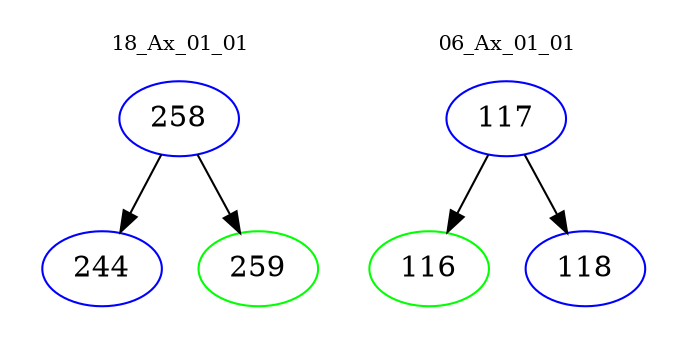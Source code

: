 digraph{
subgraph cluster_0 {
color = white
label = "18_Ax_01_01";
fontsize=10;
T0_258 [label="258", color="blue"]
T0_258 -> T0_244 [color="black"]
T0_244 [label="244", color="blue"]
T0_258 -> T0_259 [color="black"]
T0_259 [label="259", color="green"]
}
subgraph cluster_1 {
color = white
label = "06_Ax_01_01";
fontsize=10;
T1_117 [label="117", color="blue"]
T1_117 -> T1_116 [color="black"]
T1_116 [label="116", color="green"]
T1_117 -> T1_118 [color="black"]
T1_118 [label="118", color="blue"]
}
}
